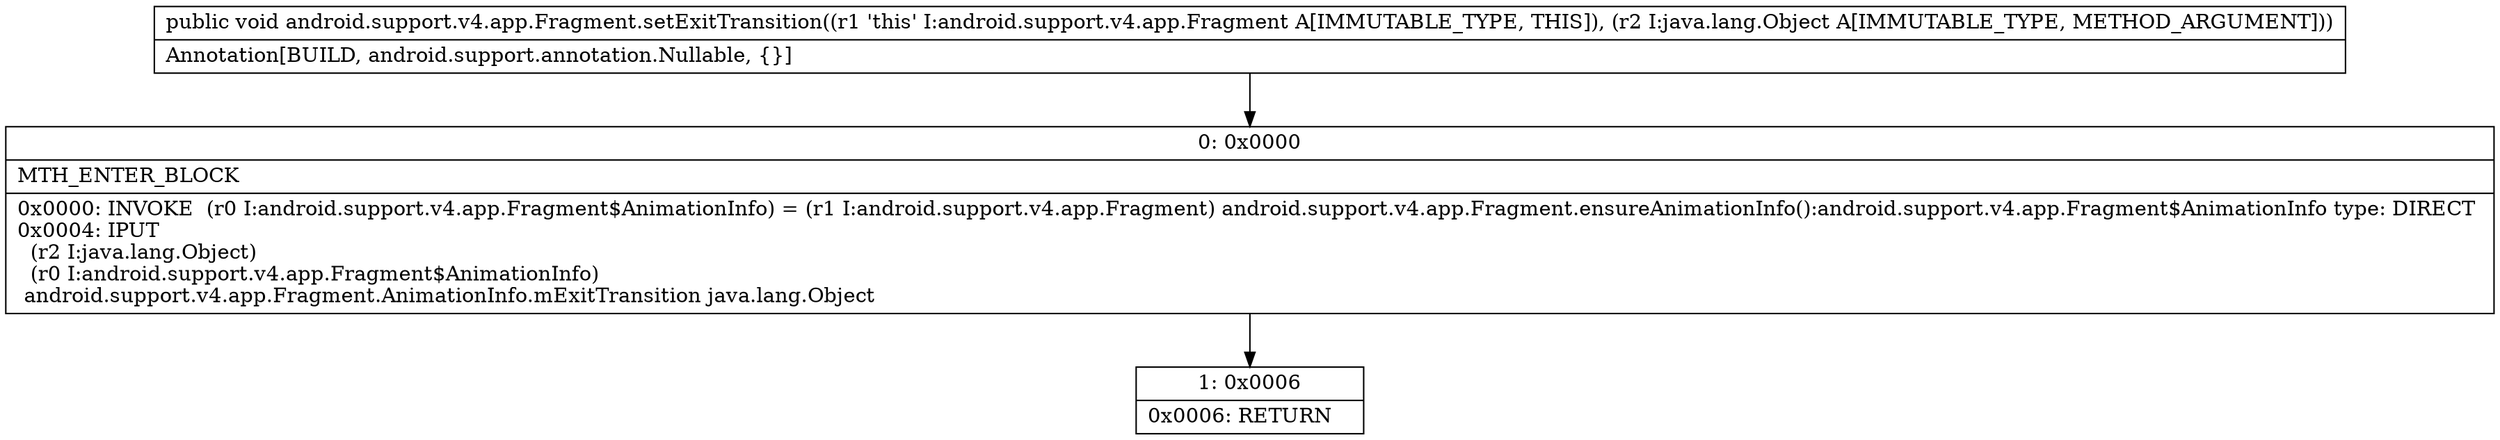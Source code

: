 digraph "CFG forandroid.support.v4.app.Fragment.setExitTransition(Ljava\/lang\/Object;)V" {
Node_0 [shape=record,label="{0\:\ 0x0000|MTH_ENTER_BLOCK\l|0x0000: INVOKE  (r0 I:android.support.v4.app.Fragment$AnimationInfo) = (r1 I:android.support.v4.app.Fragment) android.support.v4.app.Fragment.ensureAnimationInfo():android.support.v4.app.Fragment$AnimationInfo type: DIRECT \l0x0004: IPUT  \l  (r2 I:java.lang.Object)\l  (r0 I:android.support.v4.app.Fragment$AnimationInfo)\l android.support.v4.app.Fragment.AnimationInfo.mExitTransition java.lang.Object \l}"];
Node_1 [shape=record,label="{1\:\ 0x0006|0x0006: RETURN   \l}"];
MethodNode[shape=record,label="{public void android.support.v4.app.Fragment.setExitTransition((r1 'this' I:android.support.v4.app.Fragment A[IMMUTABLE_TYPE, THIS]), (r2 I:java.lang.Object A[IMMUTABLE_TYPE, METHOD_ARGUMENT]))  | Annotation[BUILD, android.support.annotation.Nullable, \{\}]\l}"];
MethodNode -> Node_0;
Node_0 -> Node_1;
}

